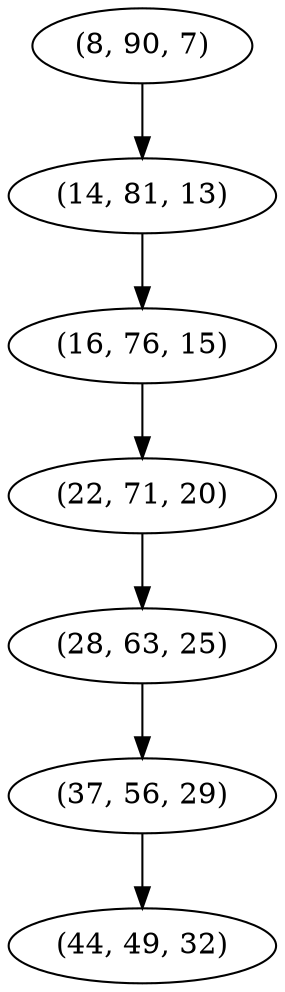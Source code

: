 digraph tree {
    "(8, 90, 7)";
    "(14, 81, 13)";
    "(16, 76, 15)";
    "(22, 71, 20)";
    "(28, 63, 25)";
    "(37, 56, 29)";
    "(44, 49, 32)";
    "(8, 90, 7)" -> "(14, 81, 13)";
    "(14, 81, 13)" -> "(16, 76, 15)";
    "(16, 76, 15)" -> "(22, 71, 20)";
    "(22, 71, 20)" -> "(28, 63, 25)";
    "(28, 63, 25)" -> "(37, 56, 29)";
    "(37, 56, 29)" -> "(44, 49, 32)";
}
